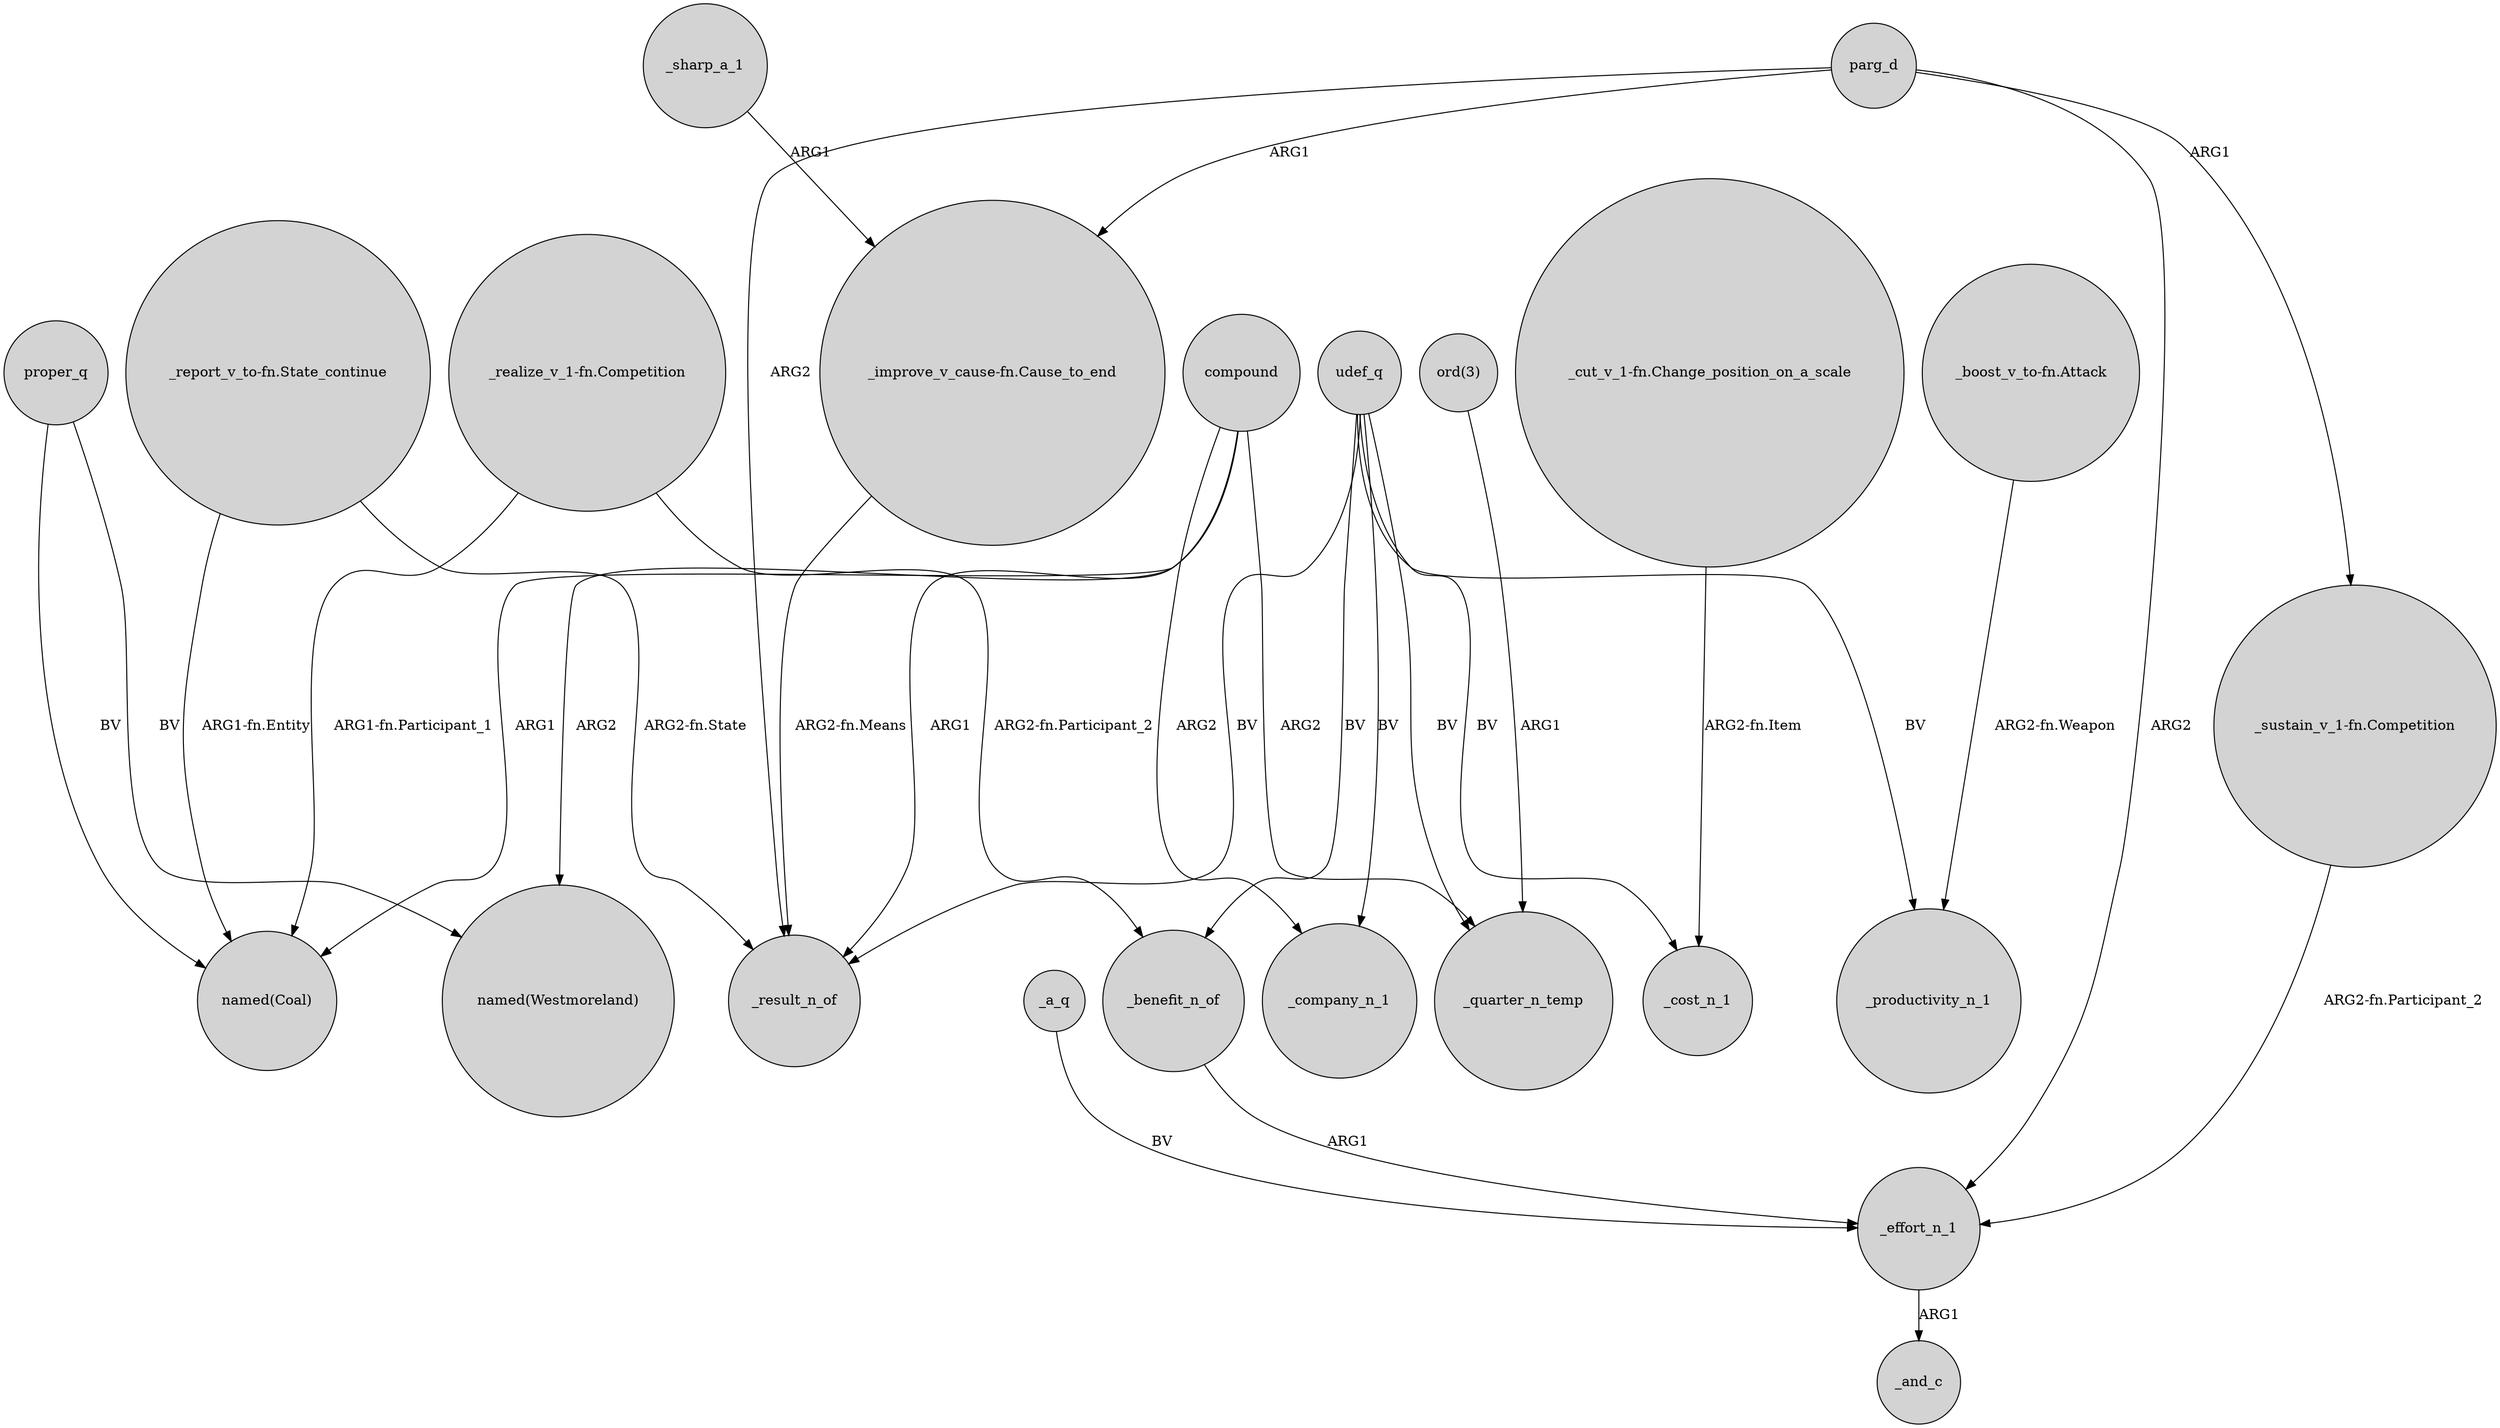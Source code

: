 digraph {
	node [shape=circle style=filled]
	"_report_v_to-fn.State_continue" -> "named(Coal)" [label="ARG1-fn.Entity"]
	"ord(3)" -> _quarter_n_temp [label=ARG1]
	parg_d -> _result_n_of [label=ARG2]
	"_realize_v_1-fn.Competition" -> _benefit_n_of [label="ARG2-fn.Participant_2"]
	"_improve_v_cause-fn.Cause_to_end" -> _result_n_of [label="ARG2-fn.Means"]
	compound -> _company_n_1 [label=ARG2]
	"_report_v_to-fn.State_continue" -> _result_n_of [label="ARG2-fn.State"]
	"_realize_v_1-fn.Competition" -> "named(Coal)" [label="ARG1-fn.Participant_1"]
	udef_q -> _company_n_1 [label=BV]
	compound -> "named(Westmoreland)" [label=ARG2]
	udef_q -> _benefit_n_of [label=BV]
	_a_q -> _effort_n_1 [label=BV]
	parg_d -> _effort_n_1 [label=ARG2]
	parg_d -> "_improve_v_cause-fn.Cause_to_end" [label=ARG1]
	compound -> _quarter_n_temp [label=ARG2]
	"_sustain_v_1-fn.Competition" -> _effort_n_1 [label="ARG2-fn.Participant_2"]
	"_cut_v_1-fn.Change_position_on_a_scale" -> _cost_n_1 [label="ARG2-fn.Item"]
	"_boost_v_to-fn.Attack" -> _productivity_n_1 [label="ARG2-fn.Weapon"]
	udef_q -> _productivity_n_1 [label=BV]
	_benefit_n_of -> _effort_n_1 [label=ARG1]
	udef_q -> _quarter_n_temp [label=BV]
	_effort_n_1 -> _and_c [label=ARG1]
	proper_q -> "named(Westmoreland)" [label=BV]
	parg_d -> "_sustain_v_1-fn.Competition" [label=ARG1]
	compound -> _result_n_of [label=ARG1]
	udef_q -> _result_n_of [label=BV]
	compound -> "named(Coal)" [label=ARG1]
	_sharp_a_1 -> "_improve_v_cause-fn.Cause_to_end" [label=ARG1]
	udef_q -> _cost_n_1 [label=BV]
	proper_q -> "named(Coal)" [label=BV]
}
